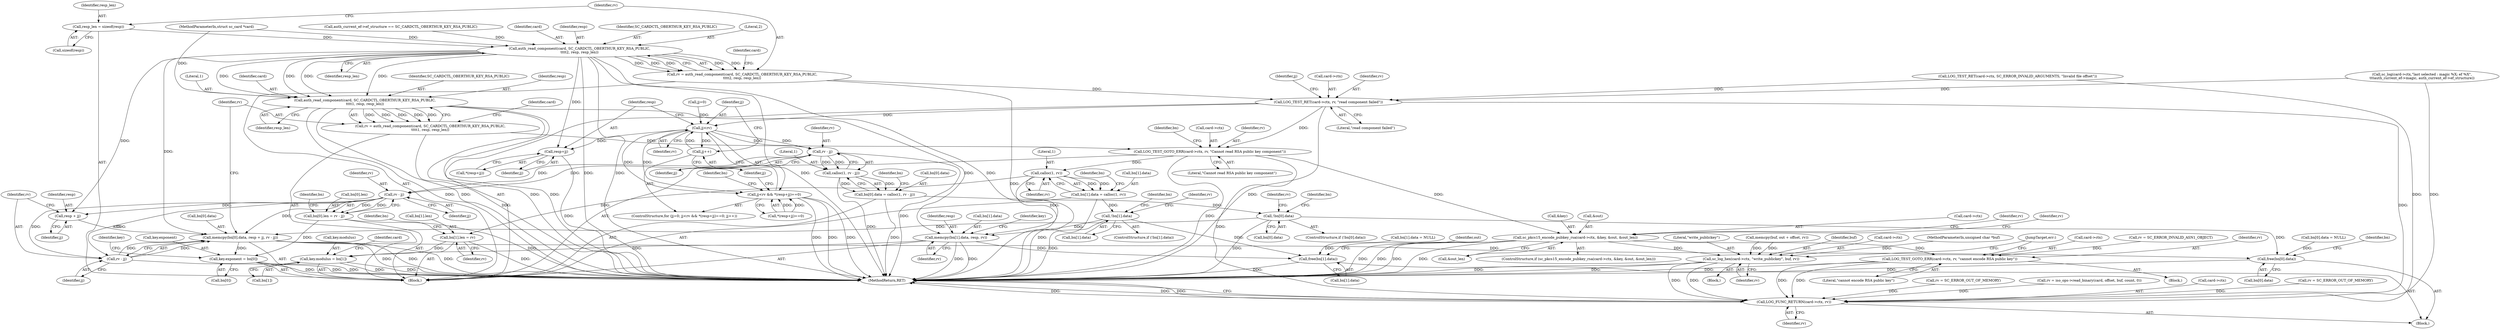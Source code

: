 digraph "0_OpenSC_8fe377e93b4b56060e5bbfb6f3142ceaeca744fa_11@API" {
"1000187" [label="(Call,resp_len = sizeof(resp))"];
"1000193" [label="(Call,auth_read_component(card, SC_CARDCTL_OBERTHUR_KEY_RSA_PUBLIC,\n\t\t\t\t2, resp, resp_len))"];
"1000191" [label="(Call,rv = auth_read_component(card, SC_CARDCTL_OBERTHUR_KEY_RSA_PUBLIC,\n\t\t\t\t2, resp, resp_len))"];
"1000199" [label="(Call,LOG_TEST_RET(card->ctx, rv, \"read component failed\"))"];
"1000210" [label="(Call,jj<rv)"];
"1000209" [label="(Call,jj<rv && *(resp+jj)==0)"];
"1000215" [label="(Call,resp+jj)"];
"1000219" [label="(Call,jj++)"];
"1000229" [label="(Call,rv - jj)"];
"1000227" [label="(Call,calloc(1, rv - jj))"];
"1000221" [label="(Call,bn[0].data = calloc(1, rv - jj))"];
"1000233" [label="(Call,!bn[0].data)"];
"1000253" [label="(Call,memcpy(bn[0].data, resp + jj, rv - jj))"];
"1000315" [label="(Call,key.exponent = bn[0])"];
"1000388" [label="(Call,free(bn[0].data))"];
"1000250" [label="(Call,rv - jj)"];
"1000244" [label="(Call,bn[0].len = rv - jj)"];
"1000259" [label="(Call,resp + jj)"];
"1000262" [label="(Call,rv - jj)"];
"1000273" [label="(Call,LOG_TEST_GOTO_ERR(card->ctx, rv, \"Cannot read RSA public key component\"))"];
"1000285" [label="(Call,calloc(1, rv))"];
"1000279" [label="(Call,bn[1].data = calloc(1, rv))"];
"1000289" [label="(Call,!bn[1].data)"];
"1000307" [label="(Call,memcpy(bn[1].data, resp, rv))"];
"1000322" [label="(Call,key.modulus = bn[1])"];
"1000394" [label="(Call,free(bn[1].data))"];
"1000300" [label="(Call,bn[1].len = rv)"];
"1000330" [label="(Call,sc_pkcs15_encode_pubkey_rsa(card->ctx, &key, &out, &out_len))"];
"1000344" [label="(Call,LOG_TEST_GOTO_ERR(card->ctx, rv, \"cannot encode RSA public key\"))"];
"1000402" [label="(Call,LOG_FUNC_RETURN(card->ctx, rv))"];
"1000370" [label="(Call,sc_log_hex(card->ctx, \"write_publickey\", buf, rv))"];
"1000267" [label="(Call,auth_read_component(card, SC_CARDCTL_OBERTHUR_KEY_RSA_PUBLIC,\n\t\t\t\t1, resp, resp_len))"];
"1000265" [label="(Call,rv = auth_read_component(card, SC_CARDCTL_OBERTHUR_KEY_RSA_PUBLIC,\n\t\t\t\t1, resp, resp_len))"];
"1000212" [label="(Identifier,rv)"];
"1000209" [label="(Call,jj<rv && *(resp+jj)==0)"];
"1000230" [label="(Identifier,rv)"];
"1000341" [label="(Call,rv = SC_ERROR_INVALID_ASN1_OBJECT)"];
"1000331" [label="(Call,card->ctx)"];
"1000265" [label="(Call,rv = auth_read_component(card, SC_CARDCTL_OBERTHUR_KEY_RSA_PUBLIC,\n\t\t\t\t1, resp, resp_len))"];
"1000280" [label="(Call,bn[1].data)"];
"1000402" [label="(Call,LOG_FUNC_RETURN(card->ctx, rv))"];
"1000266" [label="(Identifier,rv)"];
"1000273" [label="(Call,LOG_TEST_GOTO_ERR(card->ctx, rv, \"Cannot read RSA public key component\"))"];
"1000329" [label="(ControlStructure,if (sc_pkcs15_encode_pubkey_rsa(card->ctx, &key, &out, &out_len)))"];
"1000317" [label="(Identifier,key)"];
"1000326" [label="(Call,bn[1])"];
"1000310" [label="(Identifier,bn)"];
"1000253" [label="(Call,memcpy(bn[0].data, resp + jj, rv - jj))"];
"1000191" [label="(Call,rv = auth_read_component(card, SC_CARDCTL_OBERTHUR_KEY_RSA_PUBLIC,\n\t\t\t\t2, resp, resp_len))"];
"1000245" [label="(Call,bn[0].len)"];
"1000260" [label="(Identifier,resp)"];
"1000375" [label="(Identifier,buf)"];
"1000244" [label="(Call,bn[0].len = rv - jj)"];
"1000269" [label="(Identifier,SC_CARDCTL_OBERTHUR_KEY_RSA_PUBLIC)"];
"1000197" [label="(Identifier,resp)"];
"1000101" [label="(MethodParameterIn,struct sc_card *card)"];
"1000307" [label="(Call,memcpy(bn[1].data, resp, rv))"];
"1000275" [label="(Identifier,card)"];
"1000353" [label="(Identifier,rv)"];
"1000407" [label="(MethodReturn,RET)"];
"1000195" [label="(Identifier,SC_CARDCTL_OBERTHUR_KEY_RSA_PUBLIC)"];
"1000148" [label="(Call,sc_log(card->ctx,\"last selected : magic %X; ef %X\",\n\t\t\tauth_current_ef->magic, auth_current_ef->ef_structure))"];
"1000106" [label="(Block,)"];
"1000201" [label="(Identifier,card)"];
"1000210" [label="(Call,jj<rv)"];
"1000348" [label="(Identifier,rv)"];
"1000401" [label="(Identifier,out)"];
"1000204" [label="(Literal,\"read component failed\")"];
"1000163" [label="(Call,LOG_TEST_RET(card->ctx, SC_ERROR_INVALID_ARGUMENTS, \"Invalid file offset\"))"];
"1000271" [label="(Identifier,resp)"];
"1000371" [label="(Call,card->ctx)"];
"1000272" [label="(Identifier,resp_len)"];
"1000229" [label="(Call,rv - jj)"];
"1000213" [label="(Call,*(resp+jj)==0)"];
"1000120" [label="(Call,bn[1].data = NULL)"];
"1000196" [label="(Literal,2)"];
"1000193" [label="(Call,auth_read_component(card, SC_CARDCTL_OBERTHUR_KEY_RSA_PUBLIC,\n\t\t\t\t2, resp, resp_len))"];
"1000338" [label="(Call,&out_len)"];
"1000394" [label="(Call,free(bn[1].data))"];
"1000187" [label="(Call,resp_len = sizeof(resp))"];
"1000300" [label="(Call,bn[1].len = rv)"];
"1000279" [label="(Call,bn[1].data = calloc(1, rv))"];
"1000113" [label="(Call,bn[0].data = NULL)"];
"1000274" [label="(Call,card->ctx)"];
"1000261" [label="(Identifier,jj)"];
"1000228" [label="(Literal,1)"];
"1000287" [label="(Identifier,rv)"];
"1000342" [label="(Identifier,rv)"];
"1000296" [label="(Call,rv = SC_ERROR_OUT_OF_MEMORY)"];
"1000215" [label="(Call,resp+jj)"];
"1000270" [label="(Literal,1)"];
"1000181" [label="(Block,)"];
"1000214" [label="(Call,*(resp+jj))"];
"1000199" [label="(Call,LOG_TEST_RET(card->ctx, rv, \"read component failed\"))"];
"1000315" [label="(Call,key.exponent = bn[0])"];
"1000241" [label="(Identifier,rv)"];
"1000334" [label="(Call,&key)"];
"1000306" [label="(Identifier,rv)"];
"1000176" [label="(Call,auth_current_ef->ef_structure == SC_CARDCTL_OBERTHUR_KEY_RSA_PUBLIC)"];
"1000351" [label="(Block,)"];
"1000194" [label="(Identifier,card)"];
"1000376" [label="(Identifier,rv)"];
"1000222" [label="(Call,bn[0].data)"];
"1000387" [label="(JumpTarget,err:)"];
"1000251" [label="(Identifier,rv)"];
"1000103" [label="(MethodParameterIn,unsigned char *buf)"];
"1000247" [label="(Identifier,bn)"];
"1000236" [label="(Identifier,bn)"];
"1000323" [label="(Call,key.modulus)"];
"1000324" [label="(Identifier,key)"];
"1000340" [label="(Block,)"];
"1000234" [label="(Call,bn[0].data)"];
"1000277" [label="(Identifier,rv)"];
"1000267" [label="(Call,auth_read_component(card, SC_CARDCTL_OBERTHUR_KEY_RSA_PUBLIC,\n\t\t\t\t1, resp, resp_len))"];
"1000200" [label="(Call,card->ctx)"];
"1000211" [label="(Identifier,jj)"];
"1000189" [label="(Call,sizeof(resp))"];
"1000389" [label="(Call,bn[0].data)"];
"1000345" [label="(Call,card->ctx)"];
"1000379" [label="(Call,rv = iso_ops->read_binary(card, offset, buf, count, 0))"];
"1000288" [label="(ControlStructure,if (!bn[1].data))"];
"1000290" [label="(Call,bn[1].data)"];
"1000314" [label="(Identifier,rv)"];
"1000403" [label="(Call,card->ctx)"];
"1000344" [label="(Call,LOG_TEST_GOTO_ERR(card->ctx, rv, \"cannot encode RSA public key\"))"];
"1000349" [label="(Literal,\"cannot encode RSA public key\")"];
"1000254" [label="(Call,bn[0].data)"];
"1000322" [label="(Call,key.modulus = bn[1])"];
"1000233" [label="(Call,!bn[0].data)"];
"1000397" [label="(Identifier,bn)"];
"1000203" [label="(Identifier,rv)"];
"1000192" [label="(Identifier,rv)"];
"1000240" [label="(Call,rv = SC_ERROR_OUT_OF_MEMORY)"];
"1000216" [label="(Identifier,resp)"];
"1000268" [label="(Identifier,card)"];
"1000316" [label="(Call,key.exponent)"];
"1000278" [label="(Literal,\"Cannot read RSA public key component\")"];
"1000232" [label="(ControlStructure,if (!bn[0].data))"];
"1000217" [label="(Identifier,jj)"];
"1000388" [label="(Call,free(bn[0].data))"];
"1000198" [label="(Identifier,resp_len)"];
"1000259" [label="(Call,resp + jj)"];
"1000231" [label="(Identifier,jj)"];
"1000374" [label="(Literal,\"write_publickey\")"];
"1000301" [label="(Call,bn[1].len)"];
"1000406" [label="(Identifier,rv)"];
"1000319" [label="(Call,bn[0])"];
"1000263" [label="(Identifier,rv)"];
"1000332" [label="(Identifier,card)"];
"1000224" [label="(Identifier,bn)"];
"1000221" [label="(Call,bn[0].data = calloc(1, rv - jj))"];
"1000262" [label="(Call,rv - jj)"];
"1000285" [label="(Call,calloc(1, rv))"];
"1000220" [label="(Identifier,jj)"];
"1000188" [label="(Identifier,resp_len)"];
"1000256" [label="(Identifier,bn)"];
"1000330" [label="(Call,sc_pkcs15_encode_pubkey_rsa(card->ctx, &key, &out, &out_len))"];
"1000303" [label="(Identifier,bn)"];
"1000370" [label="(Call,sc_log_hex(card->ctx, \"write_publickey\", buf, rv))"];
"1000313" [label="(Identifier,resp)"];
"1000282" [label="(Identifier,bn)"];
"1000336" [label="(Call,&out)"];
"1000286" [label="(Literal,1)"];
"1000206" [label="(Call,jj=0)"];
"1000395" [label="(Call,bn[1].data)"];
"1000205" [label="(ControlStructure,for (jj=0; jj<rv && *(resp+jj)==0; jj++))"];
"1000289" [label="(Call,!bn[1].data)"];
"1000264" [label="(Identifier,jj)"];
"1000207" [label="(Identifier,jj)"];
"1000227" [label="(Call,calloc(1, rv - jj))"];
"1000219" [label="(Call,jj++)"];
"1000292" [label="(Identifier,bn)"];
"1000364" [label="(Call,memcpy(buf, out + offset, rv))"];
"1000297" [label="(Identifier,rv)"];
"1000250" [label="(Call,rv - jj)"];
"1000308" [label="(Call,bn[1].data)"];
"1000252" [label="(Identifier,jj)"];
"1000187" -> "1000181"  [label="AST: "];
"1000187" -> "1000189"  [label="CFG: "];
"1000188" -> "1000187"  [label="AST: "];
"1000189" -> "1000187"  [label="AST: "];
"1000192" -> "1000187"  [label="CFG: "];
"1000187" -> "1000193"  [label="DDG: "];
"1000193" -> "1000191"  [label="AST: "];
"1000193" -> "1000198"  [label="CFG: "];
"1000194" -> "1000193"  [label="AST: "];
"1000195" -> "1000193"  [label="AST: "];
"1000196" -> "1000193"  [label="AST: "];
"1000197" -> "1000193"  [label="AST: "];
"1000198" -> "1000193"  [label="AST: "];
"1000191" -> "1000193"  [label="CFG: "];
"1000193" -> "1000407"  [label="DDG: "];
"1000193" -> "1000407"  [label="DDG: "];
"1000193" -> "1000407"  [label="DDG: "];
"1000193" -> "1000407"  [label="DDG: "];
"1000193" -> "1000191"  [label="DDG: "];
"1000193" -> "1000191"  [label="DDG: "];
"1000193" -> "1000191"  [label="DDG: "];
"1000193" -> "1000191"  [label="DDG: "];
"1000193" -> "1000191"  [label="DDG: "];
"1000101" -> "1000193"  [label="DDG: "];
"1000176" -> "1000193"  [label="DDG: "];
"1000193" -> "1000215"  [label="DDG: "];
"1000193" -> "1000253"  [label="DDG: "];
"1000193" -> "1000259"  [label="DDG: "];
"1000193" -> "1000267"  [label="DDG: "];
"1000193" -> "1000267"  [label="DDG: "];
"1000193" -> "1000267"  [label="DDG: "];
"1000193" -> "1000267"  [label="DDG: "];
"1000191" -> "1000181"  [label="AST: "];
"1000192" -> "1000191"  [label="AST: "];
"1000201" -> "1000191"  [label="CFG: "];
"1000191" -> "1000407"  [label="DDG: "];
"1000191" -> "1000199"  [label="DDG: "];
"1000199" -> "1000181"  [label="AST: "];
"1000199" -> "1000204"  [label="CFG: "];
"1000200" -> "1000199"  [label="AST: "];
"1000203" -> "1000199"  [label="AST: "];
"1000204" -> "1000199"  [label="AST: "];
"1000207" -> "1000199"  [label="CFG: "];
"1000199" -> "1000407"  [label="DDG: "];
"1000163" -> "1000199"  [label="DDG: "];
"1000148" -> "1000199"  [label="DDG: "];
"1000199" -> "1000210"  [label="DDG: "];
"1000199" -> "1000273"  [label="DDG: "];
"1000199" -> "1000402"  [label="DDG: "];
"1000210" -> "1000209"  [label="AST: "];
"1000210" -> "1000212"  [label="CFG: "];
"1000211" -> "1000210"  [label="AST: "];
"1000212" -> "1000210"  [label="AST: "];
"1000216" -> "1000210"  [label="CFG: "];
"1000209" -> "1000210"  [label="CFG: "];
"1000210" -> "1000209"  [label="DDG: "];
"1000210" -> "1000209"  [label="DDG: "];
"1000206" -> "1000210"  [label="DDG: "];
"1000219" -> "1000210"  [label="DDG: "];
"1000210" -> "1000215"  [label="DDG: "];
"1000210" -> "1000219"  [label="DDG: "];
"1000210" -> "1000229"  [label="DDG: "];
"1000210" -> "1000229"  [label="DDG: "];
"1000209" -> "1000205"  [label="AST: "];
"1000209" -> "1000213"  [label="CFG: "];
"1000213" -> "1000209"  [label="AST: "];
"1000220" -> "1000209"  [label="CFG: "];
"1000224" -> "1000209"  [label="CFG: "];
"1000209" -> "1000407"  [label="DDG: "];
"1000209" -> "1000407"  [label="DDG: "];
"1000209" -> "1000407"  [label="DDG: "];
"1000213" -> "1000209"  [label="DDG: "];
"1000213" -> "1000209"  [label="DDG: "];
"1000215" -> "1000214"  [label="AST: "];
"1000215" -> "1000217"  [label="CFG: "];
"1000216" -> "1000215"  [label="AST: "];
"1000217" -> "1000215"  [label="AST: "];
"1000214" -> "1000215"  [label="CFG: "];
"1000215" -> "1000407"  [label="DDG: "];
"1000219" -> "1000205"  [label="AST: "];
"1000219" -> "1000220"  [label="CFG: "];
"1000220" -> "1000219"  [label="AST: "];
"1000211" -> "1000219"  [label="CFG: "];
"1000229" -> "1000227"  [label="AST: "];
"1000229" -> "1000231"  [label="CFG: "];
"1000230" -> "1000229"  [label="AST: "];
"1000231" -> "1000229"  [label="AST: "];
"1000227" -> "1000229"  [label="CFG: "];
"1000229" -> "1000407"  [label="DDG: "];
"1000229" -> "1000227"  [label="DDG: "];
"1000229" -> "1000227"  [label="DDG: "];
"1000229" -> "1000250"  [label="DDG: "];
"1000229" -> "1000250"  [label="DDG: "];
"1000227" -> "1000221"  [label="AST: "];
"1000228" -> "1000227"  [label="AST: "];
"1000221" -> "1000227"  [label="CFG: "];
"1000227" -> "1000407"  [label="DDG: "];
"1000227" -> "1000221"  [label="DDG: "];
"1000227" -> "1000221"  [label="DDG: "];
"1000221" -> "1000181"  [label="AST: "];
"1000222" -> "1000221"  [label="AST: "];
"1000236" -> "1000221"  [label="CFG: "];
"1000221" -> "1000407"  [label="DDG: "];
"1000221" -> "1000233"  [label="DDG: "];
"1000233" -> "1000232"  [label="AST: "];
"1000233" -> "1000234"  [label="CFG: "];
"1000234" -> "1000233"  [label="AST: "];
"1000241" -> "1000233"  [label="CFG: "];
"1000247" -> "1000233"  [label="CFG: "];
"1000233" -> "1000407"  [label="DDG: "];
"1000233" -> "1000253"  [label="DDG: "];
"1000233" -> "1000388"  [label="DDG: "];
"1000253" -> "1000181"  [label="AST: "];
"1000253" -> "1000262"  [label="CFG: "];
"1000254" -> "1000253"  [label="AST: "];
"1000259" -> "1000253"  [label="AST: "];
"1000262" -> "1000253"  [label="AST: "];
"1000266" -> "1000253"  [label="CFG: "];
"1000253" -> "1000407"  [label="DDG: "];
"1000253" -> "1000407"  [label="DDG: "];
"1000253" -> "1000407"  [label="DDG: "];
"1000250" -> "1000253"  [label="DDG: "];
"1000262" -> "1000253"  [label="DDG: "];
"1000262" -> "1000253"  [label="DDG: "];
"1000253" -> "1000315"  [label="DDG: "];
"1000253" -> "1000388"  [label="DDG: "];
"1000315" -> "1000181"  [label="AST: "];
"1000315" -> "1000319"  [label="CFG: "];
"1000316" -> "1000315"  [label="AST: "];
"1000319" -> "1000315"  [label="AST: "];
"1000324" -> "1000315"  [label="CFG: "];
"1000315" -> "1000407"  [label="DDG: "];
"1000315" -> "1000407"  [label="DDG: "];
"1000244" -> "1000315"  [label="DDG: "];
"1000388" -> "1000106"  [label="AST: "];
"1000388" -> "1000389"  [label="CFG: "];
"1000389" -> "1000388"  [label="AST: "];
"1000397" -> "1000388"  [label="CFG: "];
"1000388" -> "1000407"  [label="DDG: "];
"1000113" -> "1000388"  [label="DDG: "];
"1000250" -> "1000244"  [label="AST: "];
"1000250" -> "1000252"  [label="CFG: "];
"1000251" -> "1000250"  [label="AST: "];
"1000252" -> "1000250"  [label="AST: "];
"1000244" -> "1000250"  [label="CFG: "];
"1000250" -> "1000244"  [label="DDG: "];
"1000250" -> "1000244"  [label="DDG: "];
"1000250" -> "1000259"  [label="DDG: "];
"1000250" -> "1000262"  [label="DDG: "];
"1000250" -> "1000262"  [label="DDG: "];
"1000244" -> "1000181"  [label="AST: "];
"1000245" -> "1000244"  [label="AST: "];
"1000256" -> "1000244"  [label="CFG: "];
"1000244" -> "1000407"  [label="DDG: "];
"1000259" -> "1000261"  [label="CFG: "];
"1000260" -> "1000259"  [label="AST: "];
"1000261" -> "1000259"  [label="AST: "];
"1000263" -> "1000259"  [label="CFG: "];
"1000262" -> "1000264"  [label="CFG: "];
"1000263" -> "1000262"  [label="AST: "];
"1000264" -> "1000262"  [label="AST: "];
"1000262" -> "1000407"  [label="DDG: "];
"1000273" -> "1000181"  [label="AST: "];
"1000273" -> "1000278"  [label="CFG: "];
"1000274" -> "1000273"  [label="AST: "];
"1000277" -> "1000273"  [label="AST: "];
"1000278" -> "1000273"  [label="AST: "];
"1000282" -> "1000273"  [label="CFG: "];
"1000273" -> "1000407"  [label="DDG: "];
"1000265" -> "1000273"  [label="DDG: "];
"1000273" -> "1000285"  [label="DDG: "];
"1000273" -> "1000330"  [label="DDG: "];
"1000273" -> "1000402"  [label="DDG: "];
"1000285" -> "1000279"  [label="AST: "];
"1000285" -> "1000287"  [label="CFG: "];
"1000286" -> "1000285"  [label="AST: "];
"1000287" -> "1000285"  [label="AST: "];
"1000279" -> "1000285"  [label="CFG: "];
"1000285" -> "1000279"  [label="DDG: "];
"1000285" -> "1000279"  [label="DDG: "];
"1000285" -> "1000300"  [label="DDG: "];
"1000285" -> "1000307"  [label="DDG: "];
"1000279" -> "1000181"  [label="AST: "];
"1000280" -> "1000279"  [label="AST: "];
"1000292" -> "1000279"  [label="CFG: "];
"1000279" -> "1000407"  [label="DDG: "];
"1000279" -> "1000289"  [label="DDG: "];
"1000289" -> "1000288"  [label="AST: "];
"1000289" -> "1000290"  [label="CFG: "];
"1000290" -> "1000289"  [label="AST: "];
"1000297" -> "1000289"  [label="CFG: "];
"1000303" -> "1000289"  [label="CFG: "];
"1000289" -> "1000407"  [label="DDG: "];
"1000289" -> "1000307"  [label="DDG: "];
"1000289" -> "1000394"  [label="DDG: "];
"1000307" -> "1000181"  [label="AST: "];
"1000307" -> "1000314"  [label="CFG: "];
"1000308" -> "1000307"  [label="AST: "];
"1000313" -> "1000307"  [label="AST: "];
"1000314" -> "1000307"  [label="AST: "];
"1000317" -> "1000307"  [label="CFG: "];
"1000307" -> "1000407"  [label="DDG: "];
"1000307" -> "1000407"  [label="DDG: "];
"1000267" -> "1000307"  [label="DDG: "];
"1000307" -> "1000322"  [label="DDG: "];
"1000307" -> "1000394"  [label="DDG: "];
"1000322" -> "1000181"  [label="AST: "];
"1000322" -> "1000326"  [label="CFG: "];
"1000323" -> "1000322"  [label="AST: "];
"1000326" -> "1000322"  [label="AST: "];
"1000332" -> "1000322"  [label="CFG: "];
"1000322" -> "1000407"  [label="DDG: "];
"1000322" -> "1000407"  [label="DDG: "];
"1000300" -> "1000322"  [label="DDG: "];
"1000394" -> "1000106"  [label="AST: "];
"1000394" -> "1000395"  [label="CFG: "];
"1000395" -> "1000394"  [label="AST: "];
"1000401" -> "1000394"  [label="CFG: "];
"1000394" -> "1000407"  [label="DDG: "];
"1000120" -> "1000394"  [label="DDG: "];
"1000300" -> "1000181"  [label="AST: "];
"1000300" -> "1000306"  [label="CFG: "];
"1000301" -> "1000300"  [label="AST: "];
"1000306" -> "1000300"  [label="AST: "];
"1000310" -> "1000300"  [label="CFG: "];
"1000300" -> "1000407"  [label="DDG: "];
"1000330" -> "1000329"  [label="AST: "];
"1000330" -> "1000338"  [label="CFG: "];
"1000331" -> "1000330"  [label="AST: "];
"1000334" -> "1000330"  [label="AST: "];
"1000336" -> "1000330"  [label="AST: "];
"1000338" -> "1000330"  [label="AST: "];
"1000342" -> "1000330"  [label="CFG: "];
"1000353" -> "1000330"  [label="CFG: "];
"1000330" -> "1000407"  [label="DDG: "];
"1000330" -> "1000407"  [label="DDG: "];
"1000330" -> "1000407"  [label="DDG: "];
"1000330" -> "1000407"  [label="DDG: "];
"1000330" -> "1000344"  [label="DDG: "];
"1000330" -> "1000370"  [label="DDG: "];
"1000344" -> "1000340"  [label="AST: "];
"1000344" -> "1000349"  [label="CFG: "];
"1000345" -> "1000344"  [label="AST: "];
"1000348" -> "1000344"  [label="AST: "];
"1000349" -> "1000344"  [label="AST: "];
"1000387" -> "1000344"  [label="CFG: "];
"1000344" -> "1000407"  [label="DDG: "];
"1000341" -> "1000344"  [label="DDG: "];
"1000344" -> "1000402"  [label="DDG: "];
"1000344" -> "1000402"  [label="DDG: "];
"1000402" -> "1000106"  [label="AST: "];
"1000402" -> "1000406"  [label="CFG: "];
"1000403" -> "1000402"  [label="AST: "];
"1000406" -> "1000402"  [label="AST: "];
"1000407" -> "1000402"  [label="CFG: "];
"1000402" -> "1000407"  [label="DDG: "];
"1000402" -> "1000407"  [label="DDG: "];
"1000402" -> "1000407"  [label="DDG: "];
"1000163" -> "1000402"  [label="DDG: "];
"1000148" -> "1000402"  [label="DDG: "];
"1000370" -> "1000402"  [label="DDG: "];
"1000370" -> "1000402"  [label="DDG: "];
"1000296" -> "1000402"  [label="DDG: "];
"1000240" -> "1000402"  [label="DDG: "];
"1000379" -> "1000402"  [label="DDG: "];
"1000370" -> "1000351"  [label="AST: "];
"1000370" -> "1000376"  [label="CFG: "];
"1000371" -> "1000370"  [label="AST: "];
"1000374" -> "1000370"  [label="AST: "];
"1000375" -> "1000370"  [label="AST: "];
"1000376" -> "1000370"  [label="AST: "];
"1000387" -> "1000370"  [label="CFG: "];
"1000370" -> "1000407"  [label="DDG: "];
"1000370" -> "1000407"  [label="DDG: "];
"1000364" -> "1000370"  [label="DDG: "];
"1000364" -> "1000370"  [label="DDG: "];
"1000103" -> "1000370"  [label="DDG: "];
"1000267" -> "1000265"  [label="AST: "];
"1000267" -> "1000272"  [label="CFG: "];
"1000268" -> "1000267"  [label="AST: "];
"1000269" -> "1000267"  [label="AST: "];
"1000270" -> "1000267"  [label="AST: "];
"1000271" -> "1000267"  [label="AST: "];
"1000272" -> "1000267"  [label="AST: "];
"1000265" -> "1000267"  [label="CFG: "];
"1000267" -> "1000407"  [label="DDG: "];
"1000267" -> "1000407"  [label="DDG: "];
"1000267" -> "1000407"  [label="DDG: "];
"1000267" -> "1000407"  [label="DDG: "];
"1000267" -> "1000265"  [label="DDG: "];
"1000267" -> "1000265"  [label="DDG: "];
"1000267" -> "1000265"  [label="DDG: "];
"1000267" -> "1000265"  [label="DDG: "];
"1000267" -> "1000265"  [label="DDG: "];
"1000101" -> "1000267"  [label="DDG: "];
"1000265" -> "1000181"  [label="AST: "];
"1000266" -> "1000265"  [label="AST: "];
"1000275" -> "1000265"  [label="CFG: "];
"1000265" -> "1000407"  [label="DDG: "];
}
